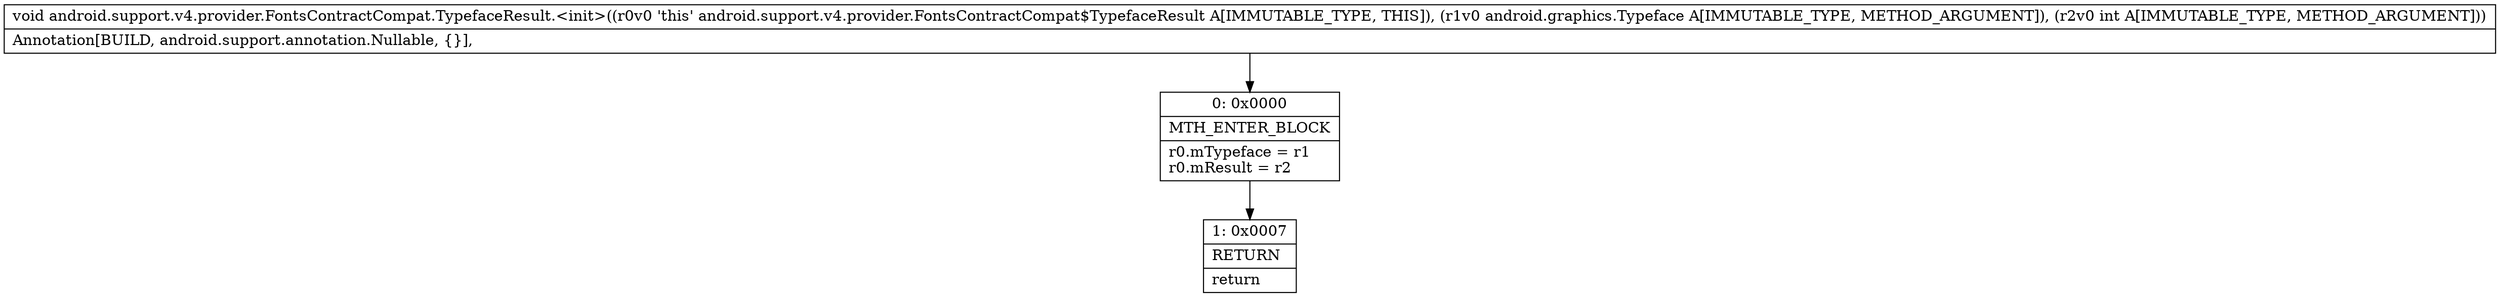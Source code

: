 digraph "CFG forandroid.support.v4.provider.FontsContractCompat.TypefaceResult.\<init\>(Landroid\/graphics\/Typeface;I)V" {
Node_0 [shape=record,label="{0\:\ 0x0000|MTH_ENTER_BLOCK\l|r0.mTypeface = r1\lr0.mResult = r2\l}"];
Node_1 [shape=record,label="{1\:\ 0x0007|RETURN\l|return\l}"];
MethodNode[shape=record,label="{void android.support.v4.provider.FontsContractCompat.TypefaceResult.\<init\>((r0v0 'this' android.support.v4.provider.FontsContractCompat$TypefaceResult A[IMMUTABLE_TYPE, THIS]), (r1v0 android.graphics.Typeface A[IMMUTABLE_TYPE, METHOD_ARGUMENT]), (r2v0 int A[IMMUTABLE_TYPE, METHOD_ARGUMENT]))  | Annotation[BUILD, android.support.annotation.Nullable, \{\}], \l}"];
MethodNode -> Node_0;
Node_0 -> Node_1;
}

